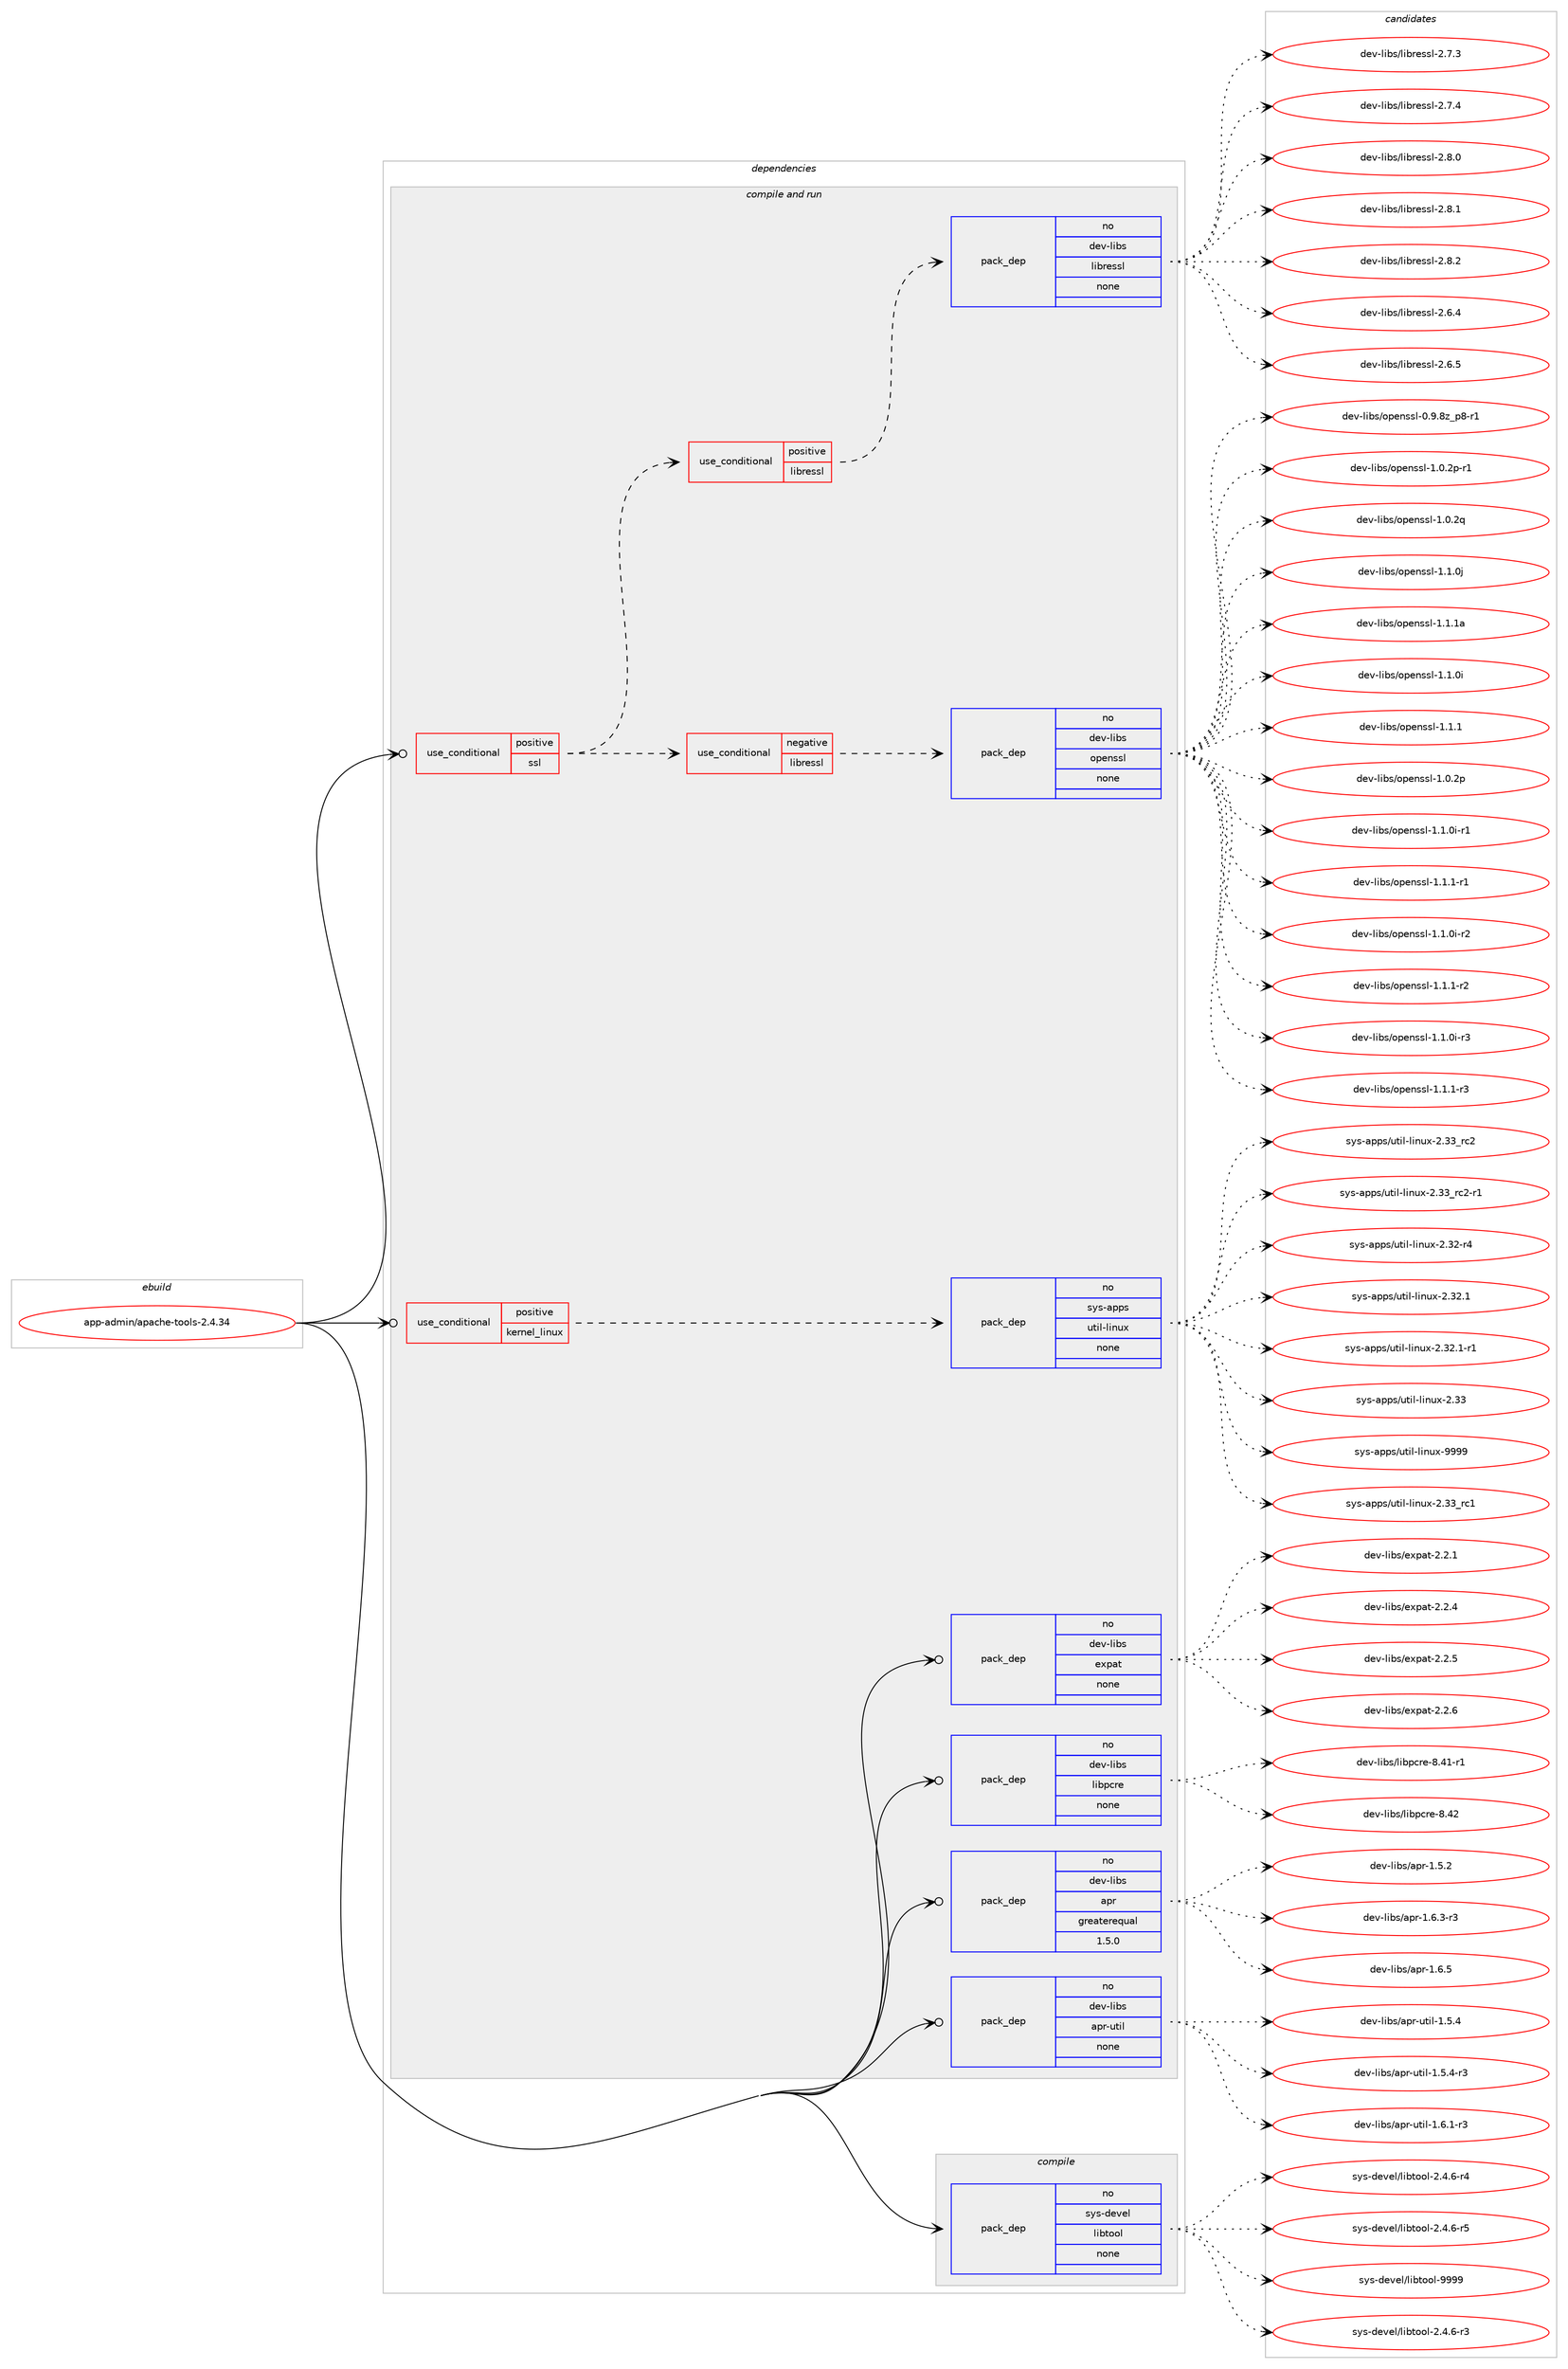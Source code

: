 digraph prolog {

# *************
# Graph options
# *************

newrank=true;
concentrate=true;
compound=true;
graph [rankdir=LR,fontname=Helvetica,fontsize=10,ranksep=1.5];#, ranksep=2.5, nodesep=0.2];
edge  [arrowhead=vee];
node  [fontname=Helvetica,fontsize=10];

# **********
# The ebuild
# **********

subgraph cluster_leftcol {
color=gray;
rank=same;
label=<<i>ebuild</i>>;
id [label="app-admin/apache-tools-2.4.34", color=red, width=4, href="../app-admin/apache-tools-2.4.34.svg"];
}

# ****************
# The dependencies
# ****************

subgraph cluster_midcol {
color=gray;
label=<<i>dependencies</i>>;
subgraph cluster_compile {
fillcolor="#eeeeee";
style=filled;
label=<<i>compile</i>>;
subgraph pack70 {
dependency91 [label=<<TABLE BORDER="0" CELLBORDER="1" CELLSPACING="0" CELLPADDING="4" WIDTH="220"><TR><TD ROWSPAN="6" CELLPADDING="30">pack_dep</TD></TR><TR><TD WIDTH="110">no</TD></TR><TR><TD>sys-devel</TD></TR><TR><TD>libtool</TD></TR><TR><TD>none</TD></TR><TR><TD></TD></TR></TABLE>>, shape=none, color=blue];
}
id:e -> dependency91:w [weight=20,style="solid",arrowhead="vee"];
}
subgraph cluster_compileandrun {
fillcolor="#eeeeee";
style=filled;
label=<<i>compile and run</i>>;
subgraph cond22 {
dependency92 [label=<<TABLE BORDER="0" CELLBORDER="1" CELLSPACING="0" CELLPADDING="4"><TR><TD ROWSPAN="3" CELLPADDING="10">use_conditional</TD></TR><TR><TD>positive</TD></TR><TR><TD>kernel_linux</TD></TR></TABLE>>, shape=none, color=red];
subgraph pack71 {
dependency93 [label=<<TABLE BORDER="0" CELLBORDER="1" CELLSPACING="0" CELLPADDING="4" WIDTH="220"><TR><TD ROWSPAN="6" CELLPADDING="30">pack_dep</TD></TR><TR><TD WIDTH="110">no</TD></TR><TR><TD>sys-apps</TD></TR><TR><TD>util-linux</TD></TR><TR><TD>none</TD></TR><TR><TD></TD></TR></TABLE>>, shape=none, color=blue];
}
dependency92:e -> dependency93:w [weight=20,style="dashed",arrowhead="vee"];
}
id:e -> dependency92:w [weight=20,style="solid",arrowhead="odotvee"];
subgraph cond23 {
dependency94 [label=<<TABLE BORDER="0" CELLBORDER="1" CELLSPACING="0" CELLPADDING="4"><TR><TD ROWSPAN="3" CELLPADDING="10">use_conditional</TD></TR><TR><TD>positive</TD></TR><TR><TD>ssl</TD></TR></TABLE>>, shape=none, color=red];
subgraph cond24 {
dependency95 [label=<<TABLE BORDER="0" CELLBORDER="1" CELLSPACING="0" CELLPADDING="4"><TR><TD ROWSPAN="3" CELLPADDING="10">use_conditional</TD></TR><TR><TD>negative</TD></TR><TR><TD>libressl</TD></TR></TABLE>>, shape=none, color=red];
subgraph pack72 {
dependency96 [label=<<TABLE BORDER="0" CELLBORDER="1" CELLSPACING="0" CELLPADDING="4" WIDTH="220"><TR><TD ROWSPAN="6" CELLPADDING="30">pack_dep</TD></TR><TR><TD WIDTH="110">no</TD></TR><TR><TD>dev-libs</TD></TR><TR><TD>openssl</TD></TR><TR><TD>none</TD></TR><TR><TD></TD></TR></TABLE>>, shape=none, color=blue];
}
dependency95:e -> dependency96:w [weight=20,style="dashed",arrowhead="vee"];
}
dependency94:e -> dependency95:w [weight=20,style="dashed",arrowhead="vee"];
subgraph cond25 {
dependency97 [label=<<TABLE BORDER="0" CELLBORDER="1" CELLSPACING="0" CELLPADDING="4"><TR><TD ROWSPAN="3" CELLPADDING="10">use_conditional</TD></TR><TR><TD>positive</TD></TR><TR><TD>libressl</TD></TR></TABLE>>, shape=none, color=red];
subgraph pack73 {
dependency98 [label=<<TABLE BORDER="0" CELLBORDER="1" CELLSPACING="0" CELLPADDING="4" WIDTH="220"><TR><TD ROWSPAN="6" CELLPADDING="30">pack_dep</TD></TR><TR><TD WIDTH="110">no</TD></TR><TR><TD>dev-libs</TD></TR><TR><TD>libressl</TD></TR><TR><TD>none</TD></TR><TR><TD></TD></TR></TABLE>>, shape=none, color=blue];
}
dependency97:e -> dependency98:w [weight=20,style="dashed",arrowhead="vee"];
}
dependency94:e -> dependency97:w [weight=20,style="dashed",arrowhead="vee"];
}
id:e -> dependency94:w [weight=20,style="solid",arrowhead="odotvee"];
subgraph pack74 {
dependency99 [label=<<TABLE BORDER="0" CELLBORDER="1" CELLSPACING="0" CELLPADDING="4" WIDTH="220"><TR><TD ROWSPAN="6" CELLPADDING="30">pack_dep</TD></TR><TR><TD WIDTH="110">no</TD></TR><TR><TD>dev-libs</TD></TR><TR><TD>apr</TD></TR><TR><TD>greaterequal</TD></TR><TR><TD>1.5.0</TD></TR></TABLE>>, shape=none, color=blue];
}
id:e -> dependency99:w [weight=20,style="solid",arrowhead="odotvee"];
subgraph pack75 {
dependency100 [label=<<TABLE BORDER="0" CELLBORDER="1" CELLSPACING="0" CELLPADDING="4" WIDTH="220"><TR><TD ROWSPAN="6" CELLPADDING="30">pack_dep</TD></TR><TR><TD WIDTH="110">no</TD></TR><TR><TD>dev-libs</TD></TR><TR><TD>apr-util</TD></TR><TR><TD>none</TD></TR><TR><TD></TD></TR></TABLE>>, shape=none, color=blue];
}
id:e -> dependency100:w [weight=20,style="solid",arrowhead="odotvee"];
subgraph pack76 {
dependency101 [label=<<TABLE BORDER="0" CELLBORDER="1" CELLSPACING="0" CELLPADDING="4" WIDTH="220"><TR><TD ROWSPAN="6" CELLPADDING="30">pack_dep</TD></TR><TR><TD WIDTH="110">no</TD></TR><TR><TD>dev-libs</TD></TR><TR><TD>expat</TD></TR><TR><TD>none</TD></TR><TR><TD></TD></TR></TABLE>>, shape=none, color=blue];
}
id:e -> dependency101:w [weight=20,style="solid",arrowhead="odotvee"];
subgraph pack77 {
dependency102 [label=<<TABLE BORDER="0" CELLBORDER="1" CELLSPACING="0" CELLPADDING="4" WIDTH="220"><TR><TD ROWSPAN="6" CELLPADDING="30">pack_dep</TD></TR><TR><TD WIDTH="110">no</TD></TR><TR><TD>dev-libs</TD></TR><TR><TD>libpcre</TD></TR><TR><TD>none</TD></TR><TR><TD></TD></TR></TABLE>>, shape=none, color=blue];
}
id:e -> dependency102:w [weight=20,style="solid",arrowhead="odotvee"];
}
subgraph cluster_run {
fillcolor="#eeeeee";
style=filled;
label=<<i>run</i>>;
}
}

# **************
# The candidates
# **************

subgraph cluster_choices {
rank=same;
color=gray;
label=<<i>candidates</i>>;

subgraph choice70 {
color=black;
nodesep=1;
choice1151211154510010111810110847108105981161111111084550465246544511451 [label="sys-devel/libtool-2.4.6-r3", color=red, width=4,href="../sys-devel/libtool-2.4.6-r3.svg"];
choice1151211154510010111810110847108105981161111111084550465246544511452 [label="sys-devel/libtool-2.4.6-r4", color=red, width=4,href="../sys-devel/libtool-2.4.6-r4.svg"];
choice1151211154510010111810110847108105981161111111084550465246544511453 [label="sys-devel/libtool-2.4.6-r5", color=red, width=4,href="../sys-devel/libtool-2.4.6-r5.svg"];
choice1151211154510010111810110847108105981161111111084557575757 [label="sys-devel/libtool-9999", color=red, width=4,href="../sys-devel/libtool-9999.svg"];
dependency91:e -> choice1151211154510010111810110847108105981161111111084550465246544511451:w [style=dotted,weight="100"];
dependency91:e -> choice1151211154510010111810110847108105981161111111084550465246544511452:w [style=dotted,weight="100"];
dependency91:e -> choice1151211154510010111810110847108105981161111111084550465246544511453:w [style=dotted,weight="100"];
dependency91:e -> choice1151211154510010111810110847108105981161111111084557575757:w [style=dotted,weight="100"];
}
subgraph choice71 {
color=black;
nodesep=1;
choice115121115459711211211547117116105108451081051101171204550465151951149949 [label="sys-apps/util-linux-2.33_rc1", color=red, width=4,href="../sys-apps/util-linux-2.33_rc1.svg"];
choice115121115459711211211547117116105108451081051101171204550465151951149950 [label="sys-apps/util-linux-2.33_rc2", color=red, width=4,href="../sys-apps/util-linux-2.33_rc2.svg"];
choice1151211154597112112115471171161051084510810511011712045504651519511499504511449 [label="sys-apps/util-linux-2.33_rc2-r1", color=red, width=4,href="../sys-apps/util-linux-2.33_rc2-r1.svg"];
choice1151211154597112112115471171161051084510810511011712045504651504511452 [label="sys-apps/util-linux-2.32-r4", color=red, width=4,href="../sys-apps/util-linux-2.32-r4.svg"];
choice1151211154597112112115471171161051084510810511011712045504651504649 [label="sys-apps/util-linux-2.32.1", color=red, width=4,href="../sys-apps/util-linux-2.32.1.svg"];
choice11512111545971121121154711711610510845108105110117120455046515046494511449 [label="sys-apps/util-linux-2.32.1-r1", color=red, width=4,href="../sys-apps/util-linux-2.32.1-r1.svg"];
choice115121115459711211211547117116105108451081051101171204550465151 [label="sys-apps/util-linux-2.33", color=red, width=4,href="../sys-apps/util-linux-2.33.svg"];
choice115121115459711211211547117116105108451081051101171204557575757 [label="sys-apps/util-linux-9999", color=red, width=4,href="../sys-apps/util-linux-9999.svg"];
dependency93:e -> choice115121115459711211211547117116105108451081051101171204550465151951149949:w [style=dotted,weight="100"];
dependency93:e -> choice115121115459711211211547117116105108451081051101171204550465151951149950:w [style=dotted,weight="100"];
dependency93:e -> choice1151211154597112112115471171161051084510810511011712045504651519511499504511449:w [style=dotted,weight="100"];
dependency93:e -> choice1151211154597112112115471171161051084510810511011712045504651504511452:w [style=dotted,weight="100"];
dependency93:e -> choice1151211154597112112115471171161051084510810511011712045504651504649:w [style=dotted,weight="100"];
dependency93:e -> choice11512111545971121121154711711610510845108105110117120455046515046494511449:w [style=dotted,weight="100"];
dependency93:e -> choice115121115459711211211547117116105108451081051101171204550465151:w [style=dotted,weight="100"];
dependency93:e -> choice115121115459711211211547117116105108451081051101171204557575757:w [style=dotted,weight="100"];
}
subgraph choice72 {
color=black;
nodesep=1;
choice100101118451081059811547111112101110115115108454946494648105 [label="dev-libs/openssl-1.1.0i", color=red, width=4,href="../dev-libs/openssl-1.1.0i.svg"];
choice100101118451081059811547111112101110115115108454946494649 [label="dev-libs/openssl-1.1.1", color=red, width=4,href="../dev-libs/openssl-1.1.1.svg"];
choice100101118451081059811547111112101110115115108454946484650112 [label="dev-libs/openssl-1.0.2p", color=red, width=4,href="../dev-libs/openssl-1.0.2p.svg"];
choice1001011184510810598115471111121011101151151084549464946481054511449 [label="dev-libs/openssl-1.1.0i-r1", color=red, width=4,href="../dev-libs/openssl-1.1.0i-r1.svg"];
choice1001011184510810598115471111121011101151151084549464946494511449 [label="dev-libs/openssl-1.1.1-r1", color=red, width=4,href="../dev-libs/openssl-1.1.1-r1.svg"];
choice1001011184510810598115471111121011101151151084549464946481054511450 [label="dev-libs/openssl-1.1.0i-r2", color=red, width=4,href="../dev-libs/openssl-1.1.0i-r2.svg"];
choice1001011184510810598115471111121011101151151084549464946494511450 [label="dev-libs/openssl-1.1.1-r2", color=red, width=4,href="../dev-libs/openssl-1.1.1-r2.svg"];
choice1001011184510810598115471111121011101151151084549464946481054511451 [label="dev-libs/openssl-1.1.0i-r3", color=red, width=4,href="../dev-libs/openssl-1.1.0i-r3.svg"];
choice1001011184510810598115471111121011101151151084549464946494511451 [label="dev-libs/openssl-1.1.1-r3", color=red, width=4,href="../dev-libs/openssl-1.1.1-r3.svg"];
choice10010111845108105981154711111210111011511510845484657465612295112564511449 [label="dev-libs/openssl-0.9.8z_p8-r1", color=red, width=4,href="../dev-libs/openssl-0.9.8z_p8-r1.svg"];
choice1001011184510810598115471111121011101151151084549464846501124511449 [label="dev-libs/openssl-1.0.2p-r1", color=red, width=4,href="../dev-libs/openssl-1.0.2p-r1.svg"];
choice100101118451081059811547111112101110115115108454946484650113 [label="dev-libs/openssl-1.0.2q", color=red, width=4,href="../dev-libs/openssl-1.0.2q.svg"];
choice100101118451081059811547111112101110115115108454946494648106 [label="dev-libs/openssl-1.1.0j", color=red, width=4,href="../dev-libs/openssl-1.1.0j.svg"];
choice10010111845108105981154711111210111011511510845494649464997 [label="dev-libs/openssl-1.1.1a", color=red, width=4,href="../dev-libs/openssl-1.1.1a.svg"];
dependency96:e -> choice100101118451081059811547111112101110115115108454946494648105:w [style=dotted,weight="100"];
dependency96:e -> choice100101118451081059811547111112101110115115108454946494649:w [style=dotted,weight="100"];
dependency96:e -> choice100101118451081059811547111112101110115115108454946484650112:w [style=dotted,weight="100"];
dependency96:e -> choice1001011184510810598115471111121011101151151084549464946481054511449:w [style=dotted,weight="100"];
dependency96:e -> choice1001011184510810598115471111121011101151151084549464946494511449:w [style=dotted,weight="100"];
dependency96:e -> choice1001011184510810598115471111121011101151151084549464946481054511450:w [style=dotted,weight="100"];
dependency96:e -> choice1001011184510810598115471111121011101151151084549464946494511450:w [style=dotted,weight="100"];
dependency96:e -> choice1001011184510810598115471111121011101151151084549464946481054511451:w [style=dotted,weight="100"];
dependency96:e -> choice1001011184510810598115471111121011101151151084549464946494511451:w [style=dotted,weight="100"];
dependency96:e -> choice10010111845108105981154711111210111011511510845484657465612295112564511449:w [style=dotted,weight="100"];
dependency96:e -> choice1001011184510810598115471111121011101151151084549464846501124511449:w [style=dotted,weight="100"];
dependency96:e -> choice100101118451081059811547111112101110115115108454946484650113:w [style=dotted,weight="100"];
dependency96:e -> choice100101118451081059811547111112101110115115108454946494648106:w [style=dotted,weight="100"];
dependency96:e -> choice10010111845108105981154711111210111011511510845494649464997:w [style=dotted,weight="100"];
}
subgraph choice73 {
color=black;
nodesep=1;
choice10010111845108105981154710810598114101115115108455046544652 [label="dev-libs/libressl-2.6.4", color=red, width=4,href="../dev-libs/libressl-2.6.4.svg"];
choice10010111845108105981154710810598114101115115108455046544653 [label="dev-libs/libressl-2.6.5", color=red, width=4,href="../dev-libs/libressl-2.6.5.svg"];
choice10010111845108105981154710810598114101115115108455046554651 [label="dev-libs/libressl-2.7.3", color=red, width=4,href="../dev-libs/libressl-2.7.3.svg"];
choice10010111845108105981154710810598114101115115108455046554652 [label="dev-libs/libressl-2.7.4", color=red, width=4,href="../dev-libs/libressl-2.7.4.svg"];
choice10010111845108105981154710810598114101115115108455046564648 [label="dev-libs/libressl-2.8.0", color=red, width=4,href="../dev-libs/libressl-2.8.0.svg"];
choice10010111845108105981154710810598114101115115108455046564649 [label="dev-libs/libressl-2.8.1", color=red, width=4,href="../dev-libs/libressl-2.8.1.svg"];
choice10010111845108105981154710810598114101115115108455046564650 [label="dev-libs/libressl-2.8.2", color=red, width=4,href="../dev-libs/libressl-2.8.2.svg"];
dependency98:e -> choice10010111845108105981154710810598114101115115108455046544652:w [style=dotted,weight="100"];
dependency98:e -> choice10010111845108105981154710810598114101115115108455046544653:w [style=dotted,weight="100"];
dependency98:e -> choice10010111845108105981154710810598114101115115108455046554651:w [style=dotted,weight="100"];
dependency98:e -> choice10010111845108105981154710810598114101115115108455046554652:w [style=dotted,weight="100"];
dependency98:e -> choice10010111845108105981154710810598114101115115108455046564648:w [style=dotted,weight="100"];
dependency98:e -> choice10010111845108105981154710810598114101115115108455046564649:w [style=dotted,weight="100"];
dependency98:e -> choice10010111845108105981154710810598114101115115108455046564650:w [style=dotted,weight="100"];
}
subgraph choice74 {
color=black;
nodesep=1;
choice10010111845108105981154797112114454946534650 [label="dev-libs/apr-1.5.2", color=red, width=4,href="../dev-libs/apr-1.5.2.svg"];
choice100101118451081059811547971121144549465446514511451 [label="dev-libs/apr-1.6.3-r3", color=red, width=4,href="../dev-libs/apr-1.6.3-r3.svg"];
choice10010111845108105981154797112114454946544653 [label="dev-libs/apr-1.6.5", color=red, width=4,href="../dev-libs/apr-1.6.5.svg"];
dependency99:e -> choice10010111845108105981154797112114454946534650:w [style=dotted,weight="100"];
dependency99:e -> choice100101118451081059811547971121144549465446514511451:w [style=dotted,weight="100"];
dependency99:e -> choice10010111845108105981154797112114454946544653:w [style=dotted,weight="100"];
}
subgraph choice75 {
color=black;
nodesep=1;
choice1001011184510810598115479711211445117116105108454946534652 [label="dev-libs/apr-util-1.5.4", color=red, width=4,href="../dev-libs/apr-util-1.5.4.svg"];
choice10010111845108105981154797112114451171161051084549465346524511451 [label="dev-libs/apr-util-1.5.4-r3", color=red, width=4,href="../dev-libs/apr-util-1.5.4-r3.svg"];
choice10010111845108105981154797112114451171161051084549465446494511451 [label="dev-libs/apr-util-1.6.1-r3", color=red, width=4,href="../dev-libs/apr-util-1.6.1-r3.svg"];
dependency100:e -> choice1001011184510810598115479711211445117116105108454946534652:w [style=dotted,weight="100"];
dependency100:e -> choice10010111845108105981154797112114451171161051084549465346524511451:w [style=dotted,weight="100"];
dependency100:e -> choice10010111845108105981154797112114451171161051084549465446494511451:w [style=dotted,weight="100"];
}
subgraph choice76 {
color=black;
nodesep=1;
choice10010111845108105981154710112011297116455046504649 [label="dev-libs/expat-2.2.1", color=red, width=4,href="../dev-libs/expat-2.2.1.svg"];
choice10010111845108105981154710112011297116455046504652 [label="dev-libs/expat-2.2.4", color=red, width=4,href="../dev-libs/expat-2.2.4.svg"];
choice10010111845108105981154710112011297116455046504653 [label="dev-libs/expat-2.2.5", color=red, width=4,href="../dev-libs/expat-2.2.5.svg"];
choice10010111845108105981154710112011297116455046504654 [label="dev-libs/expat-2.2.6", color=red, width=4,href="../dev-libs/expat-2.2.6.svg"];
dependency101:e -> choice10010111845108105981154710112011297116455046504649:w [style=dotted,weight="100"];
dependency101:e -> choice10010111845108105981154710112011297116455046504652:w [style=dotted,weight="100"];
dependency101:e -> choice10010111845108105981154710112011297116455046504653:w [style=dotted,weight="100"];
dependency101:e -> choice10010111845108105981154710112011297116455046504654:w [style=dotted,weight="100"];
}
subgraph choice77 {
color=black;
nodesep=1;
choice100101118451081059811547108105981129911410145564652494511449 [label="dev-libs/libpcre-8.41-r1", color=red, width=4,href="../dev-libs/libpcre-8.41-r1.svg"];
choice10010111845108105981154710810598112991141014556465250 [label="dev-libs/libpcre-8.42", color=red, width=4,href="../dev-libs/libpcre-8.42.svg"];
dependency102:e -> choice100101118451081059811547108105981129911410145564652494511449:w [style=dotted,weight="100"];
dependency102:e -> choice10010111845108105981154710810598112991141014556465250:w [style=dotted,weight="100"];
}
}

}
